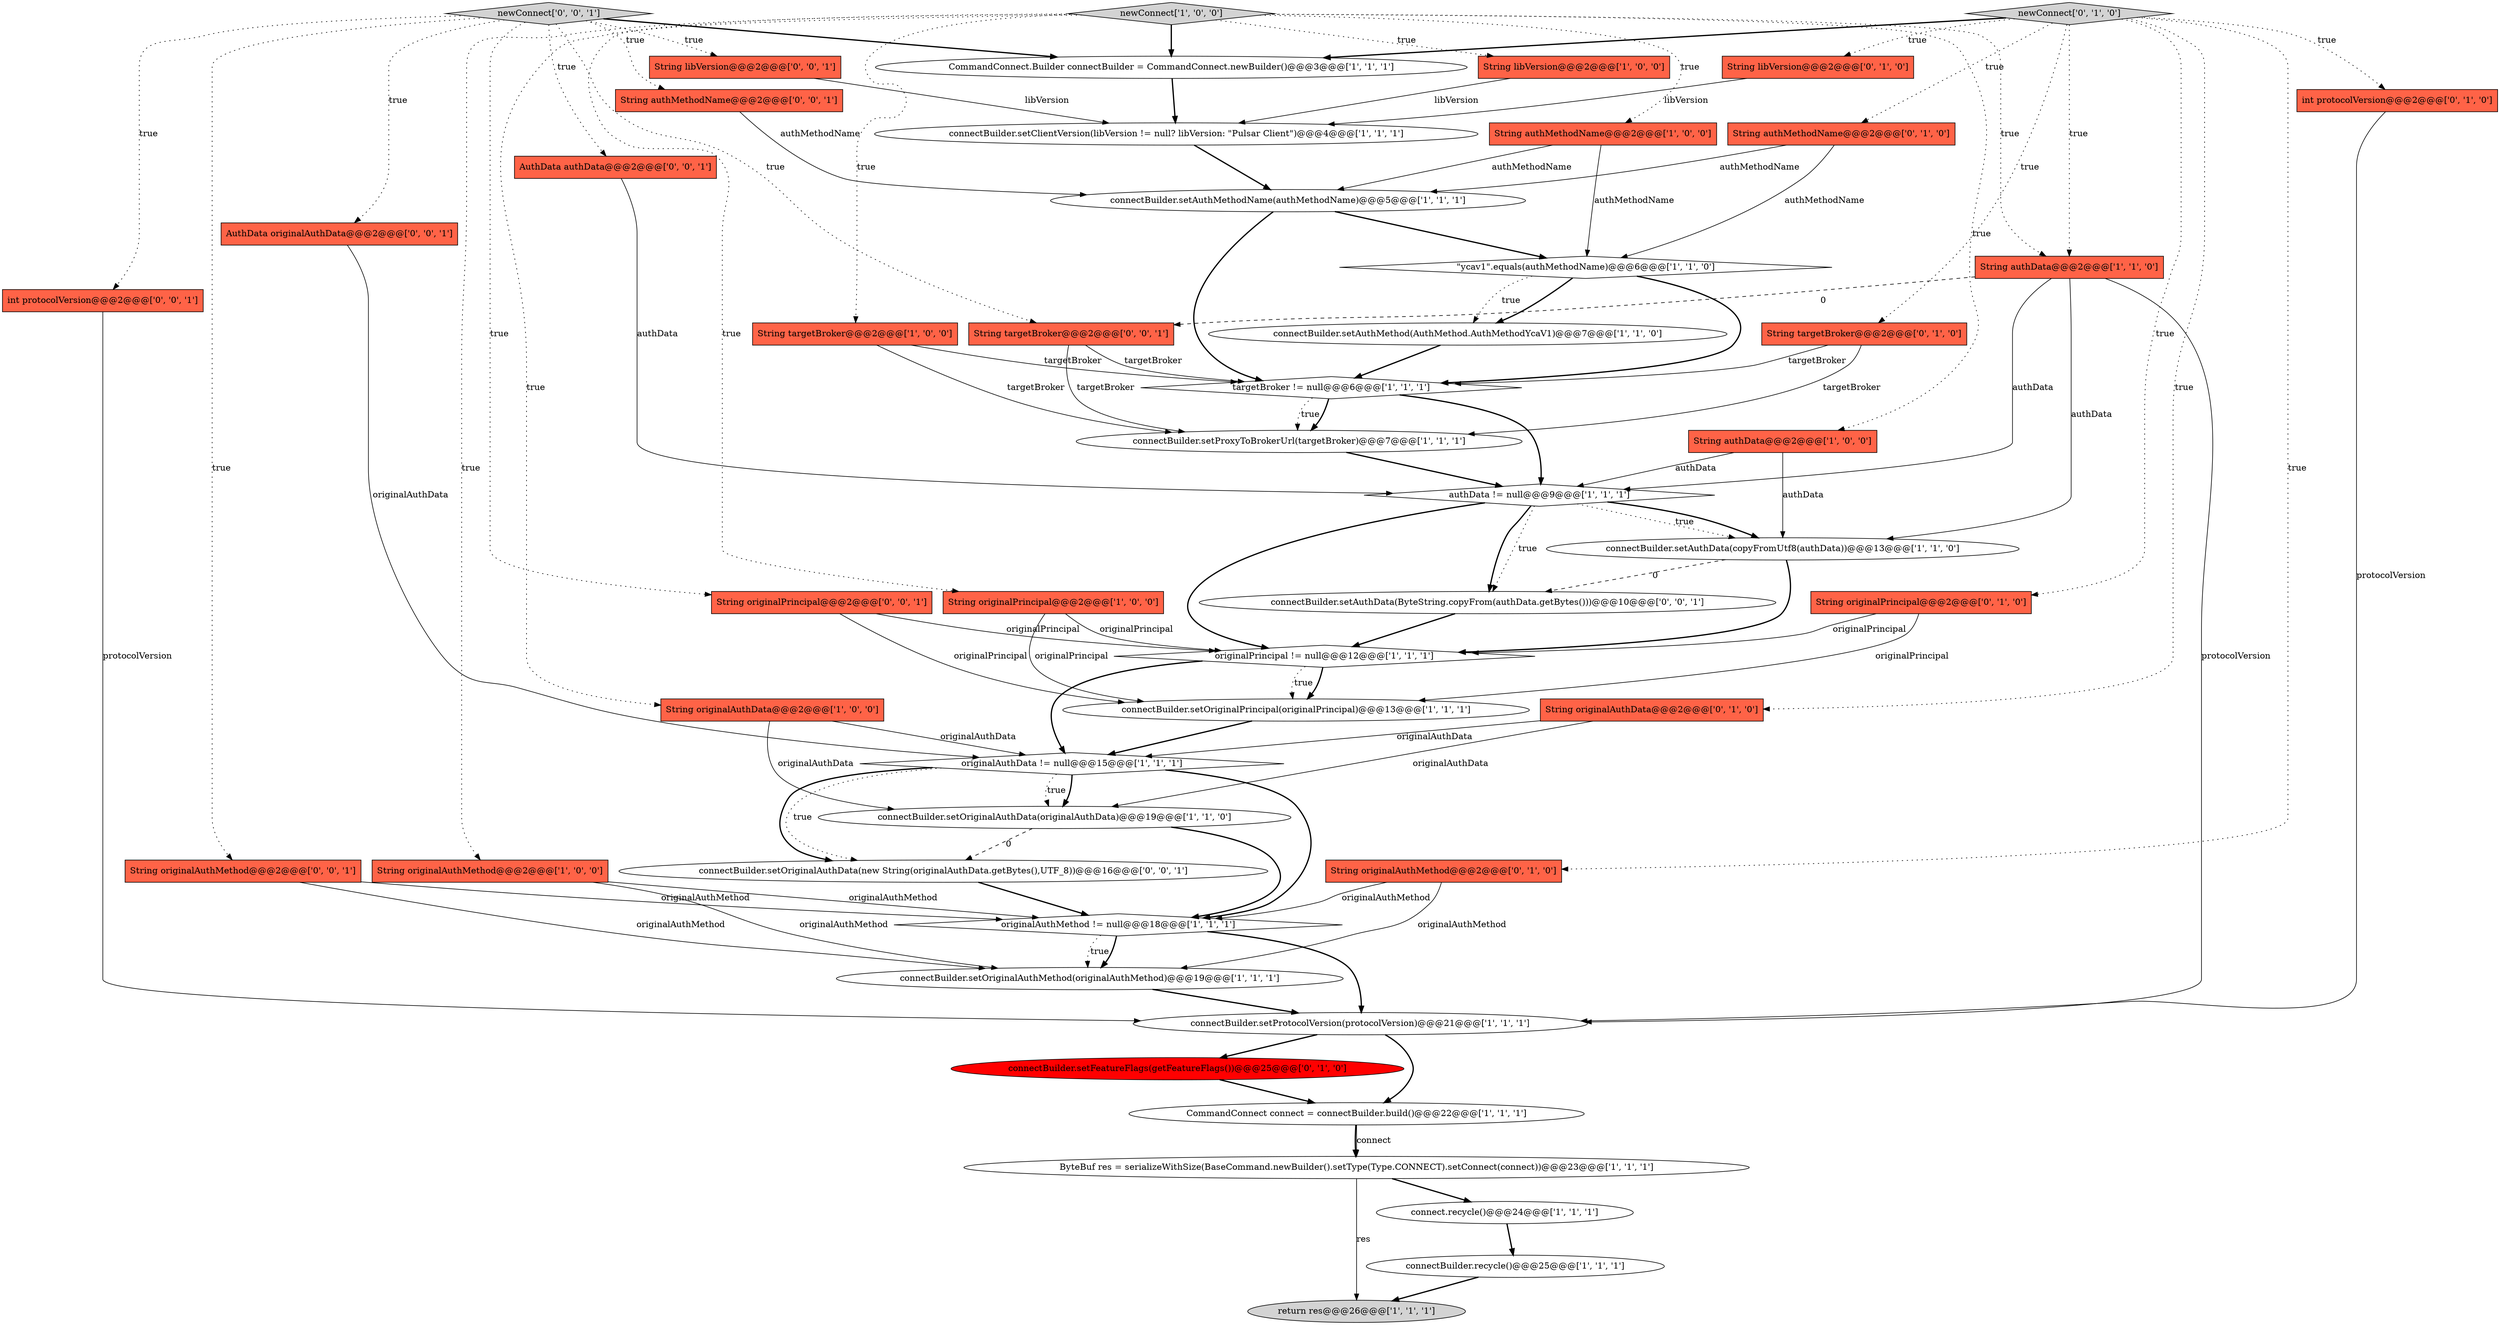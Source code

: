 digraph {
25 [style = filled, label = "connectBuilder.setOriginalAuthMethod(originalAuthMethod)@@@19@@@['1', '1', '1']", fillcolor = white, shape = ellipse image = "AAA0AAABBB1BBB"];
43 [style = filled, label = "AuthData authData@@@2@@@['0', '0', '1']", fillcolor = tomato, shape = box image = "AAA0AAABBB3BBB"];
24 [style = filled, label = "String libVersion@@@2@@@['1', '0', '0']", fillcolor = tomato, shape = box image = "AAA0AAABBB1BBB"];
35 [style = filled, label = "int protocolVersion@@@2@@@['0', '1', '0']", fillcolor = tomato, shape = box image = "AAA0AAABBB2BBB"];
37 [style = filled, label = "String targetBroker@@@2@@@['0', '1', '0']", fillcolor = tomato, shape = box image = "AAA0AAABBB2BBB"];
44 [style = filled, label = "String authMethodName@@@2@@@['0', '0', '1']", fillcolor = tomato, shape = box image = "AAA0AAABBB3BBB"];
49 [style = filled, label = "connectBuilder.setAuthData(ByteString.copyFrom(authData.getBytes()))@@@10@@@['0', '0', '1']", fillcolor = white, shape = ellipse image = "AAA0AAABBB3BBB"];
29 [style = filled, label = "String authData@@@2@@@['1', '1', '0']", fillcolor = tomato, shape = box image = "AAA0AAABBB1BBB"];
16 [style = filled, label = "connectBuilder.setAuthMethodName(authMethodName)@@@5@@@['1', '1', '1']", fillcolor = white, shape = ellipse image = "AAA0AAABBB1BBB"];
31 [style = filled, label = "String originalPrincipal@@@2@@@['0', '1', '0']", fillcolor = tomato, shape = box image = "AAA0AAABBB2BBB"];
40 [style = filled, label = "String originalAuthMethod@@@2@@@['0', '0', '1']", fillcolor = tomato, shape = box image = "AAA0AAABBB3BBB"];
42 [style = filled, label = "String originalPrincipal@@@2@@@['0', '0', '1']", fillcolor = tomato, shape = box image = "AAA0AAABBB3BBB"];
2 [style = filled, label = "String originalPrincipal@@@2@@@['1', '0', '0']", fillcolor = tomato, shape = box image = "AAA0AAABBB1BBB"];
32 [style = filled, label = "connectBuilder.setFeatureFlags(getFeatureFlags())@@@25@@@['0', '1', '0']", fillcolor = red, shape = ellipse image = "AAA1AAABBB2BBB"];
36 [style = filled, label = "String authMethodName@@@2@@@['0', '1', '0']", fillcolor = tomato, shape = box image = "AAA0AAABBB2BBB"];
10 [style = filled, label = "authData != null@@@9@@@['1', '1', '1']", fillcolor = white, shape = diamond image = "AAA0AAABBB1BBB"];
3 [style = filled, label = "connectBuilder.setAuthData(copyFromUtf8(authData))@@@13@@@['1', '1', '0']", fillcolor = white, shape = ellipse image = "AAA0AAABBB1BBB"];
22 [style = filled, label = "connectBuilder.setProtocolVersion(protocolVersion)@@@21@@@['1', '1', '1']", fillcolor = white, shape = ellipse image = "AAA0AAABBB1BBB"];
30 [style = filled, label = "newConnect['0', '1', '0']", fillcolor = lightgray, shape = diamond image = "AAA0AAABBB2BBB"];
14 [style = filled, label = "connectBuilder.setAuthMethod(AuthMethod.AuthMethodYcaV1)@@@7@@@['1', '1', '0']", fillcolor = white, shape = ellipse image = "AAA0AAABBB1BBB"];
46 [style = filled, label = "AuthData originalAuthData@@@2@@@['0', '0', '1']", fillcolor = tomato, shape = box image = "AAA0AAABBB3BBB"];
13 [style = filled, label = "return res@@@26@@@['1', '1', '1']", fillcolor = lightgray, shape = ellipse image = "AAA0AAABBB1BBB"];
45 [style = filled, label = "String libVersion@@@2@@@['0', '0', '1']", fillcolor = tomato, shape = box image = "AAA0AAABBB3BBB"];
11 [style = filled, label = "connectBuilder.setClientVersion(libVersion != null? libVersion: \"Pulsar Client\")@@@4@@@['1', '1', '1']", fillcolor = white, shape = ellipse image = "AAA0AAABBB1BBB"];
47 [style = filled, label = "int protocolVersion@@@2@@@['0', '0', '1']", fillcolor = tomato, shape = box image = "AAA0AAABBB3BBB"];
23 [style = filled, label = "newConnect['1', '0', '0']", fillcolor = lightgray, shape = diamond image = "AAA0AAABBB1BBB"];
28 [style = filled, label = "CommandConnect.Builder connectBuilder = CommandConnect.newBuilder()@@@3@@@['1', '1', '1']", fillcolor = white, shape = ellipse image = "AAA0AAABBB1BBB"];
27 [style = filled, label = "ByteBuf res = serializeWithSize(BaseCommand.newBuilder().setType(Type.CONNECT).setConnect(connect))@@@23@@@['1', '1', '1']", fillcolor = white, shape = ellipse image = "AAA0AAABBB1BBB"];
38 [style = filled, label = "String originalAuthMethod@@@2@@@['0', '1', '0']", fillcolor = tomato, shape = box image = "AAA0AAABBB2BBB"];
48 [style = filled, label = "String targetBroker@@@2@@@['0', '0', '1']", fillcolor = tomato, shape = box image = "AAA0AAABBB3BBB"];
5 [style = filled, label = "\"ycav1\".equals(authMethodName)@@@6@@@['1', '1', '0']", fillcolor = white, shape = diamond image = "AAA0AAABBB1BBB"];
4 [style = filled, label = "String originalAuthData@@@2@@@['1', '0', '0']", fillcolor = tomato, shape = box image = "AAA0AAABBB1BBB"];
9 [style = filled, label = "originalAuthData != null@@@15@@@['1', '1', '1']", fillcolor = white, shape = diamond image = "AAA0AAABBB1BBB"];
18 [style = filled, label = "String authData@@@2@@@['1', '0', '0']", fillcolor = tomato, shape = box image = "AAA0AAABBB1BBB"];
21 [style = filled, label = "targetBroker != null@@@6@@@['1', '1', '1']", fillcolor = white, shape = diamond image = "AAA0AAABBB1BBB"];
12 [style = filled, label = "connect.recycle()@@@24@@@['1', '1', '1']", fillcolor = white, shape = ellipse image = "AAA0AAABBB1BBB"];
15 [style = filled, label = "connectBuilder.recycle()@@@25@@@['1', '1', '1']", fillcolor = white, shape = ellipse image = "AAA0AAABBB1BBB"];
19 [style = filled, label = "String originalAuthMethod@@@2@@@['1', '0', '0']", fillcolor = tomato, shape = box image = "AAA0AAABBB1BBB"];
41 [style = filled, label = "connectBuilder.setOriginalAuthData(new String(originalAuthData.getBytes(),UTF_8))@@@16@@@['0', '0', '1']", fillcolor = white, shape = ellipse image = "AAA0AAABBB3BBB"];
33 [style = filled, label = "String originalAuthData@@@2@@@['0', '1', '0']", fillcolor = tomato, shape = box image = "AAA0AAABBB2BBB"];
8 [style = filled, label = "originalPrincipal != null@@@12@@@['1', '1', '1']", fillcolor = white, shape = diamond image = "AAA0AAABBB1BBB"];
1 [style = filled, label = "connectBuilder.setOriginalPrincipal(originalPrincipal)@@@13@@@['1', '1', '1']", fillcolor = white, shape = ellipse image = "AAA0AAABBB1BBB"];
17 [style = filled, label = "String authMethodName@@@2@@@['1', '0', '0']", fillcolor = tomato, shape = box image = "AAA0AAABBB1BBB"];
7 [style = filled, label = "originalAuthMethod != null@@@18@@@['1', '1', '1']", fillcolor = white, shape = diamond image = "AAA0AAABBB1BBB"];
20 [style = filled, label = "connectBuilder.setProxyToBrokerUrl(targetBroker)@@@7@@@['1', '1', '1']", fillcolor = white, shape = ellipse image = "AAA0AAABBB1BBB"];
39 [style = filled, label = "newConnect['0', '0', '1']", fillcolor = lightgray, shape = diamond image = "AAA0AAABBB3BBB"];
0 [style = filled, label = "CommandConnect connect = connectBuilder.build()@@@22@@@['1', '1', '1']", fillcolor = white, shape = ellipse image = "AAA0AAABBB1BBB"];
26 [style = filled, label = "String targetBroker@@@2@@@['1', '0', '0']", fillcolor = tomato, shape = box image = "AAA0AAABBB1BBB"];
34 [style = filled, label = "String libVersion@@@2@@@['0', '1', '0']", fillcolor = tomato, shape = box image = "AAA0AAABBB2BBB"];
6 [style = filled, label = "connectBuilder.setOriginalAuthData(originalAuthData)@@@19@@@['1', '1', '0']", fillcolor = white, shape = ellipse image = "AAA0AAABBB1BBB"];
21->10 [style = bold, label=""];
10->49 [style = dotted, label="true"];
18->10 [style = solid, label="authData"];
25->22 [style = bold, label=""];
46->9 [style = solid, label="originalAuthData"];
32->0 [style = bold, label=""];
10->3 [style = dotted, label="true"];
39->47 [style = dotted, label="true"];
34->11 [style = solid, label="libVersion"];
9->7 [style = bold, label=""];
19->25 [style = solid, label="originalAuthMethod"];
39->42 [style = dotted, label="true"];
9->6 [style = bold, label=""];
49->8 [style = bold, label=""];
23->28 [style = bold, label=""];
8->1 [style = bold, label=""];
48->21 [style = solid, label="targetBroker"];
23->4 [style = dotted, label="true"];
30->28 [style = bold, label=""];
22->0 [style = bold, label=""];
23->18 [style = dotted, label="true"];
10->8 [style = bold, label=""];
26->20 [style = solid, label="targetBroker"];
6->41 [style = dashed, label="0"];
39->46 [style = dotted, label="true"];
37->20 [style = solid, label="targetBroker"];
26->21 [style = solid, label="targetBroker"];
23->29 [style = dotted, label="true"];
36->16 [style = solid, label="authMethodName"];
23->17 [style = dotted, label="true"];
30->33 [style = dotted, label="true"];
9->41 [style = dotted, label="true"];
47->22 [style = solid, label="protocolVersion"];
11->16 [style = bold, label=""];
4->9 [style = solid, label="originalAuthData"];
43->10 [style = solid, label="authData"];
15->13 [style = bold, label=""];
21->20 [style = dotted, label="true"];
27->12 [style = bold, label=""];
42->1 [style = solid, label="originalPrincipal"];
48->20 [style = solid, label="targetBroker"];
40->25 [style = solid, label="originalAuthMethod"];
33->9 [style = solid, label="originalAuthData"];
22->32 [style = bold, label=""];
23->19 [style = dotted, label="true"];
19->7 [style = solid, label="originalAuthMethod"];
39->43 [style = dotted, label="true"];
27->13 [style = solid, label="res"];
23->2 [style = dotted, label="true"];
33->6 [style = solid, label="originalAuthData"];
35->22 [style = solid, label="protocolVersion"];
5->21 [style = bold, label=""];
30->29 [style = dotted, label="true"];
39->44 [style = dotted, label="true"];
39->40 [style = dotted, label="true"];
4->6 [style = solid, label="originalAuthData"];
6->7 [style = bold, label=""];
10->49 [style = bold, label=""];
23->24 [style = dotted, label="true"];
14->21 [style = bold, label=""];
36->5 [style = solid, label="authMethodName"];
2->8 [style = solid, label="originalPrincipal"];
30->34 [style = dotted, label="true"];
30->36 [style = dotted, label="true"];
1->9 [style = bold, label=""];
29->48 [style = dashed, label="0"];
2->1 [style = solid, label="originalPrincipal"];
7->22 [style = bold, label=""];
29->10 [style = solid, label="authData"];
39->48 [style = dotted, label="true"];
3->8 [style = bold, label=""];
16->5 [style = bold, label=""];
30->37 [style = dotted, label="true"];
30->38 [style = dotted, label="true"];
39->45 [style = dotted, label="true"];
38->7 [style = solid, label="originalAuthMethod"];
30->31 [style = dotted, label="true"];
31->1 [style = solid, label="originalPrincipal"];
17->16 [style = solid, label="authMethodName"];
5->14 [style = dotted, label="true"];
41->7 [style = bold, label=""];
0->27 [style = bold, label=""];
29->22 [style = solid, label="protocolVersion"];
18->3 [style = solid, label="authData"];
28->11 [style = bold, label=""];
12->15 [style = bold, label=""];
10->3 [style = bold, label=""];
24->11 [style = solid, label="libVersion"];
5->14 [style = bold, label=""];
0->27 [style = solid, label="connect"];
9->6 [style = dotted, label="true"];
45->11 [style = solid, label="libVersion"];
39->28 [style = bold, label=""];
20->10 [style = bold, label=""];
9->41 [style = bold, label=""];
8->1 [style = dotted, label="true"];
29->3 [style = solid, label="authData"];
31->8 [style = solid, label="originalPrincipal"];
23->26 [style = dotted, label="true"];
21->20 [style = bold, label=""];
44->16 [style = solid, label="authMethodName"];
30->35 [style = dotted, label="true"];
16->21 [style = bold, label=""];
3->49 [style = dashed, label="0"];
8->9 [style = bold, label=""];
7->25 [style = dotted, label="true"];
38->25 [style = solid, label="originalAuthMethod"];
7->25 [style = bold, label=""];
40->7 [style = solid, label="originalAuthMethod"];
17->5 [style = solid, label="authMethodName"];
42->8 [style = solid, label="originalPrincipal"];
37->21 [style = solid, label="targetBroker"];
}
